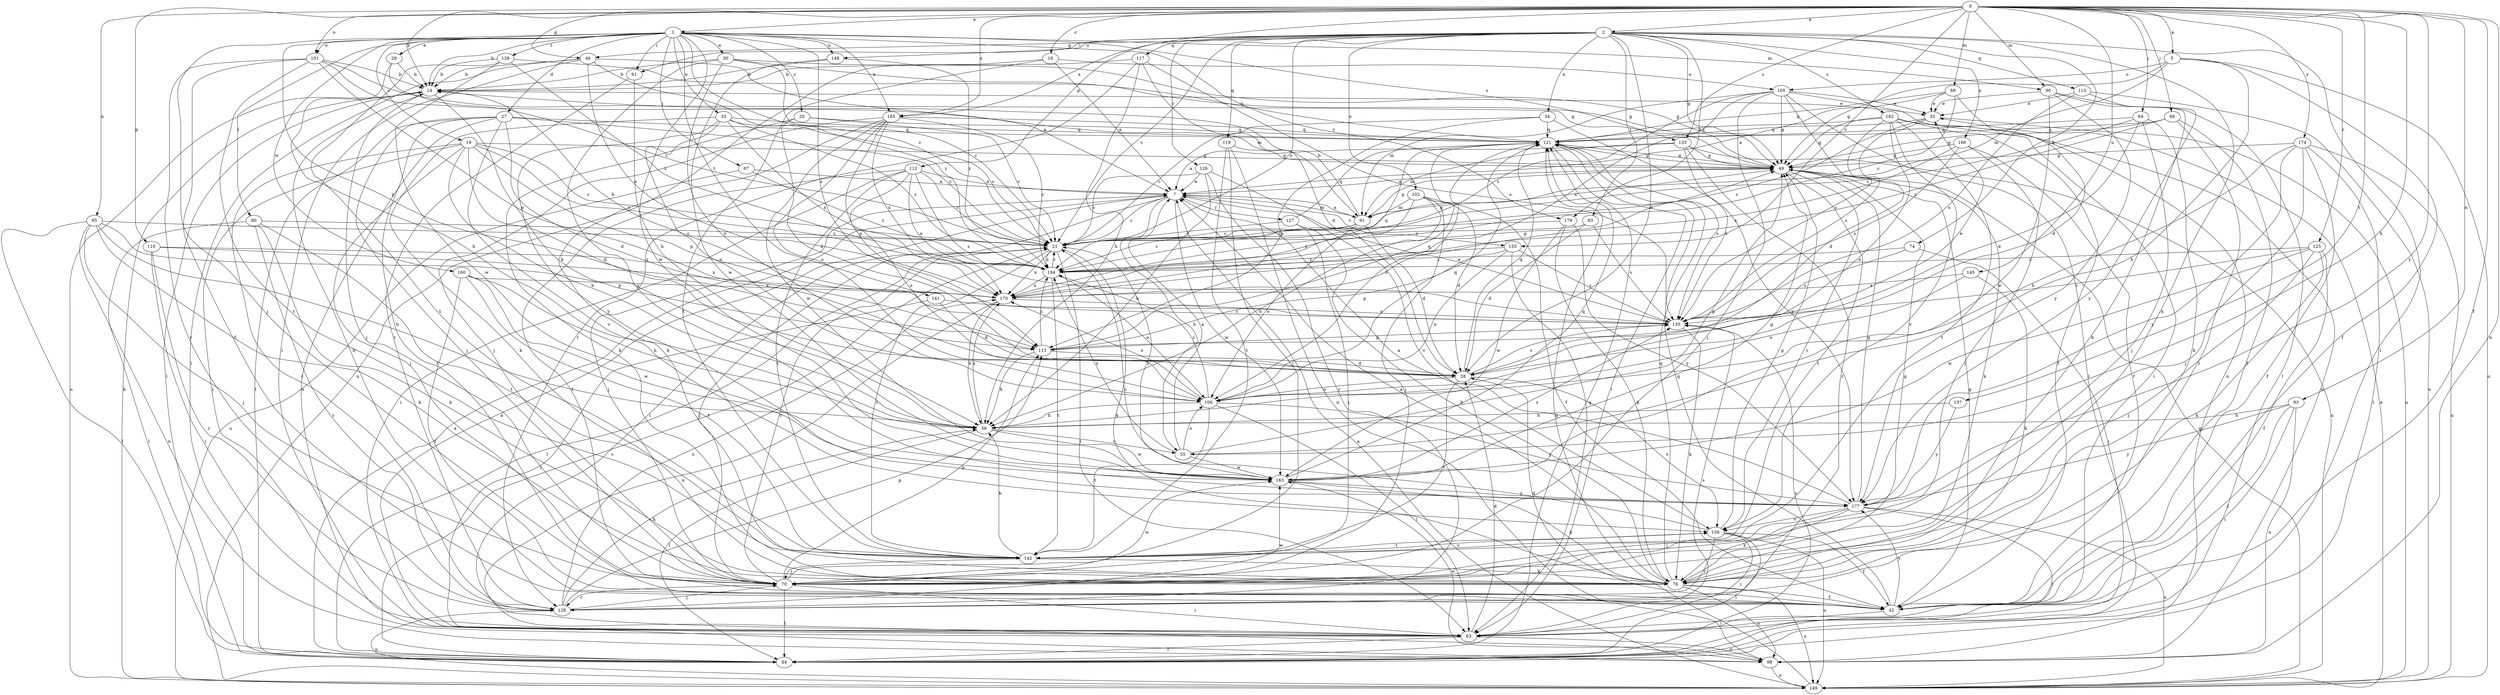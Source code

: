 strict digraph  {
0;
1;
2;
5;
7;
14;
16;
19;
20;
21;
27;
28;
29;
30;
33;
34;
35;
42;
46;
49;
55;
56;
61;
63;
64;
66;
67;
70;
74;
76;
80;
83;
84;
89;
90;
91;
93;
95;
98;
101;
102;
105;
106;
110;
112;
113;
115;
117;
119;
121;
125;
126;
127;
128;
133;
135;
137;
138;
141;
142;
145;
148;
149;
155;
156;
160;
163;
165;
166;
170;
174;
177;
179;
182;
184;
0 -> 1  [label=a];
0 -> 2  [label=a];
0 -> 5  [label=a];
0 -> 14  [label=b];
0 -> 16  [label=c];
0 -> 42  [label=f];
0 -> 46  [label=g];
0 -> 55  [label=h];
0 -> 64  [label=j];
0 -> 66  [label=j];
0 -> 89  [label=m];
0 -> 90  [label=m];
0 -> 93  [label=n];
0 -> 95  [label=n];
0 -> 98  [label=n];
0 -> 101  [label=o];
0 -> 110  [label=p];
0 -> 112  [label=p];
0 -> 125  [label=r];
0 -> 133  [label=s];
0 -> 137  [label=t];
0 -> 145  [label=u];
0 -> 155  [label=v];
0 -> 165  [label=x];
0 -> 174  [label=y];
0 -> 177  [label=y];
1 -> 14  [label=b];
1 -> 19  [label=c];
1 -> 20  [label=c];
1 -> 21  [label=c];
1 -> 27  [label=d];
1 -> 29  [label=e];
1 -> 30  [label=e];
1 -> 33  [label=e];
1 -> 61  [label=i];
1 -> 67  [label=j];
1 -> 70  [label=j];
1 -> 80  [label=l];
1 -> 90  [label=m];
1 -> 101  [label=o];
1 -> 113  [label=p];
1 -> 133  [label=s];
1 -> 135  [label=s];
1 -> 138  [label=t];
1 -> 141  [label=t];
1 -> 148  [label=u];
1 -> 160  [label=w];
1 -> 163  [label=w];
1 -> 165  [label=x];
1 -> 179  [label=z];
2 -> 21  [label=c];
2 -> 28  [label=d];
2 -> 34  [label=e];
2 -> 46  [label=g];
2 -> 49  [label=g];
2 -> 61  [label=i];
2 -> 74  [label=k];
2 -> 76  [label=k];
2 -> 83  [label=l];
2 -> 84  [label=l];
2 -> 102  [label=o];
2 -> 115  [label=q];
2 -> 117  [label=q];
2 -> 119  [label=q];
2 -> 126  [label=r];
2 -> 148  [label=u];
2 -> 165  [label=x];
2 -> 166  [label=x];
2 -> 179  [label=z];
2 -> 182  [label=z];
2 -> 184  [label=z];
5 -> 42  [label=f];
5 -> 49  [label=g];
5 -> 55  [label=h];
5 -> 91  [label=m];
5 -> 105  [label=o];
5 -> 149  [label=u];
7 -> 21  [label=c];
7 -> 55  [label=h];
7 -> 63  [label=i];
7 -> 70  [label=j];
7 -> 91  [label=m];
7 -> 127  [label=r];
7 -> 155  [label=v];
7 -> 163  [label=w];
14 -> 35  [label=e];
14 -> 56  [label=h];
14 -> 70  [label=j];
14 -> 84  [label=l];
14 -> 149  [label=u];
16 -> 7  [label=a];
16 -> 105  [label=o];
16 -> 142  [label=t];
16 -> 149  [label=u];
19 -> 21  [label=c];
19 -> 28  [label=d];
19 -> 49  [label=g];
19 -> 56  [label=h];
19 -> 63  [label=i];
19 -> 70  [label=j];
19 -> 113  [label=p];
19 -> 128  [label=r];
19 -> 184  [label=z];
20 -> 21  [label=c];
20 -> 28  [label=d];
20 -> 76  [label=k];
20 -> 121  [label=q];
21 -> 49  [label=g];
21 -> 63  [label=i];
21 -> 70  [label=j];
21 -> 76  [label=k];
21 -> 84  [label=l];
21 -> 142  [label=t];
21 -> 170  [label=x];
21 -> 184  [label=z];
27 -> 21  [label=c];
27 -> 28  [label=d];
27 -> 42  [label=f];
27 -> 70  [label=j];
27 -> 84  [label=l];
27 -> 98  [label=n];
27 -> 121  [label=q];
27 -> 156  [label=v];
28 -> 106  [label=o];
28 -> 121  [label=q];
28 -> 135  [label=s];
28 -> 142  [label=t];
28 -> 156  [label=v];
29 -> 14  [label=b];
29 -> 21  [label=c];
29 -> 56  [label=h];
30 -> 14  [label=b];
30 -> 21  [label=c];
30 -> 49  [label=g];
30 -> 106  [label=o];
30 -> 121  [label=q];
30 -> 177  [label=y];
33 -> 21  [label=c];
33 -> 76  [label=k];
33 -> 106  [label=o];
33 -> 121  [label=q];
33 -> 170  [label=x];
33 -> 177  [label=y];
33 -> 184  [label=z];
34 -> 21  [label=c];
34 -> 113  [label=p];
34 -> 121  [label=q];
34 -> 177  [label=y];
35 -> 121  [label=q];
35 -> 135  [label=s];
35 -> 149  [label=u];
35 -> 184  [label=z];
42 -> 14  [label=b];
42 -> 28  [label=d];
42 -> 49  [label=g];
42 -> 63  [label=i];
42 -> 121  [label=q];
42 -> 177  [label=y];
46 -> 7  [label=a];
46 -> 14  [label=b];
46 -> 63  [label=i];
46 -> 84  [label=l];
46 -> 170  [label=x];
46 -> 184  [label=z];
49 -> 7  [label=a];
49 -> 76  [label=k];
49 -> 121  [label=q];
49 -> 142  [label=t];
49 -> 156  [label=v];
55 -> 7  [label=a];
55 -> 49  [label=g];
55 -> 106  [label=o];
55 -> 163  [label=w];
55 -> 184  [label=z];
56 -> 84  [label=l];
56 -> 163  [label=w];
56 -> 170  [label=x];
56 -> 55  [label=v];
61 -> 56  [label=h];
61 -> 128  [label=r];
63 -> 7  [label=a];
63 -> 28  [label=d];
63 -> 84  [label=l];
63 -> 98  [label=n];
63 -> 135  [label=s];
64 -> 21  [label=c];
64 -> 28  [label=d];
64 -> 70  [label=j];
64 -> 76  [label=k];
64 -> 121  [label=q];
66 -> 42  [label=f];
66 -> 49  [label=g];
66 -> 121  [label=q];
66 -> 128  [label=r];
66 -> 184  [label=z];
67 -> 7  [label=a];
67 -> 149  [label=u];
67 -> 184  [label=z];
70 -> 21  [label=c];
70 -> 63  [label=i];
70 -> 84  [label=l];
70 -> 113  [label=p];
70 -> 128  [label=r];
70 -> 163  [label=w];
74 -> 63  [label=i];
74 -> 135  [label=s];
74 -> 184  [label=z];
76 -> 7  [label=a];
76 -> 42  [label=f];
76 -> 49  [label=g];
76 -> 98  [label=n];
76 -> 121  [label=q];
76 -> 149  [label=u];
80 -> 21  [label=c];
80 -> 76  [label=k];
80 -> 84  [label=l];
80 -> 128  [label=r];
80 -> 142  [label=t];
83 -> 21  [label=c];
83 -> 28  [label=d];
83 -> 135  [label=s];
84 -> 7  [label=a];
84 -> 21  [label=c];
84 -> 121  [label=q];
84 -> 135  [label=s];
89 -> 7  [label=a];
89 -> 21  [label=c];
89 -> 28  [label=d];
89 -> 35  [label=e];
89 -> 121  [label=q];
90 -> 35  [label=e];
90 -> 76  [label=k];
90 -> 84  [label=l];
90 -> 163  [label=w];
90 -> 177  [label=y];
91 -> 7  [label=a];
91 -> 14  [label=b];
91 -> 21  [label=c];
91 -> 28  [label=d];
91 -> 49  [label=g];
91 -> 106  [label=o];
91 -> 184  [label=z];
93 -> 42  [label=f];
93 -> 56  [label=h];
93 -> 63  [label=i];
93 -> 98  [label=n];
93 -> 177  [label=y];
95 -> 21  [label=c];
95 -> 56  [label=h];
95 -> 70  [label=j];
95 -> 76  [label=k];
95 -> 84  [label=l];
95 -> 98  [label=n];
95 -> 113  [label=p];
98 -> 149  [label=u];
98 -> 163  [label=w];
101 -> 14  [label=b];
101 -> 42  [label=f];
101 -> 49  [label=g];
101 -> 91  [label=m];
101 -> 113  [label=p];
101 -> 128  [label=r];
101 -> 142  [label=t];
102 -> 28  [label=d];
102 -> 42  [label=f];
102 -> 56  [label=h];
102 -> 70  [label=j];
102 -> 91  [label=m];
102 -> 170  [label=x];
105 -> 35  [label=e];
105 -> 49  [label=g];
105 -> 70  [label=j];
105 -> 84  [label=l];
105 -> 91  [label=m];
105 -> 98  [label=n];
105 -> 135  [label=s];
105 -> 170  [label=x];
105 -> 184  [label=z];
106 -> 56  [label=h];
106 -> 63  [label=i];
106 -> 121  [label=q];
106 -> 142  [label=t];
106 -> 170  [label=x];
106 -> 177  [label=y];
106 -> 184  [label=z];
110 -> 63  [label=i];
110 -> 128  [label=r];
110 -> 170  [label=x];
110 -> 184  [label=z];
112 -> 7  [label=a];
112 -> 21  [label=c];
112 -> 42  [label=f];
112 -> 63  [label=i];
112 -> 106  [label=o];
112 -> 135  [label=s];
112 -> 142  [label=t];
112 -> 170  [label=x];
113 -> 28  [label=d];
113 -> 35  [label=e];
113 -> 56  [label=h];
113 -> 121  [label=q];
113 -> 184  [label=z];
115 -> 35  [label=e];
115 -> 135  [label=s];
115 -> 149  [label=u];
115 -> 177  [label=y];
117 -> 14  [label=b];
117 -> 28  [label=d];
117 -> 56  [label=h];
117 -> 128  [label=r];
117 -> 135  [label=s];
119 -> 49  [label=g];
119 -> 70  [label=j];
119 -> 98  [label=n];
119 -> 142  [label=t];
121 -> 49  [label=g];
121 -> 63  [label=i];
121 -> 106  [label=o];
121 -> 135  [label=s];
125 -> 42  [label=f];
125 -> 70  [label=j];
125 -> 76  [label=k];
125 -> 135  [label=s];
125 -> 163  [label=w];
125 -> 184  [label=z];
126 -> 7  [label=a];
126 -> 21  [label=c];
126 -> 56  [label=h];
126 -> 128  [label=r];
126 -> 156  [label=v];
127 -> 21  [label=c];
127 -> 70  [label=j];
127 -> 76  [label=k];
127 -> 121  [label=q];
128 -> 56  [label=h];
128 -> 70  [label=j];
128 -> 113  [label=p];
128 -> 149  [label=u];
128 -> 163  [label=w];
128 -> 170  [label=x];
133 -> 7  [label=a];
133 -> 49  [label=g];
133 -> 91  [label=m];
133 -> 128  [label=r];
133 -> 135  [label=s];
133 -> 149  [label=u];
135 -> 7  [label=a];
135 -> 76  [label=k];
135 -> 113  [label=p];
137 -> 56  [label=h];
137 -> 177  [label=y];
138 -> 14  [label=b];
138 -> 49  [label=g];
138 -> 142  [label=t];
138 -> 163  [label=w];
138 -> 184  [label=z];
141 -> 28  [label=d];
141 -> 63  [label=i];
141 -> 135  [label=s];
142 -> 56  [label=h];
142 -> 70  [label=j];
142 -> 76  [label=k];
142 -> 156  [label=v];
145 -> 76  [label=k];
145 -> 106  [label=o];
145 -> 170  [label=x];
148 -> 14  [label=b];
148 -> 163  [label=w];
148 -> 184  [label=z];
149 -> 7  [label=a];
149 -> 14  [label=b];
149 -> 35  [label=e];
149 -> 49  [label=g];
149 -> 121  [label=q];
155 -> 63  [label=i];
155 -> 106  [label=o];
155 -> 113  [label=p];
155 -> 135  [label=s];
155 -> 184  [label=z];
156 -> 21  [label=c];
156 -> 42  [label=f];
156 -> 49  [label=g];
156 -> 63  [label=i];
156 -> 84  [label=l];
156 -> 128  [label=r];
156 -> 142  [label=t];
156 -> 149  [label=u];
160 -> 42  [label=f];
160 -> 56  [label=h];
160 -> 142  [label=t];
160 -> 163  [label=w];
160 -> 170  [label=x];
163 -> 21  [label=c];
163 -> 49  [label=g];
163 -> 76  [label=k];
163 -> 121  [label=q];
163 -> 135  [label=s];
163 -> 177  [label=y];
165 -> 70  [label=j];
165 -> 76  [label=k];
165 -> 106  [label=o];
165 -> 113  [label=p];
165 -> 121  [label=q];
165 -> 163  [label=w];
165 -> 170  [label=x];
165 -> 184  [label=z];
166 -> 42  [label=f];
166 -> 49  [label=g];
166 -> 70  [label=j];
166 -> 135  [label=s];
166 -> 170  [label=x];
170 -> 14  [label=b];
170 -> 49  [label=g];
170 -> 56  [label=h];
170 -> 98  [label=n];
170 -> 121  [label=q];
170 -> 135  [label=s];
174 -> 42  [label=f];
174 -> 49  [label=g];
174 -> 56  [label=h];
174 -> 70  [label=j];
174 -> 84  [label=l];
174 -> 149  [label=u];
174 -> 177  [label=y];
177 -> 7  [label=a];
177 -> 49  [label=g];
177 -> 70  [label=j];
177 -> 76  [label=k];
177 -> 84  [label=l];
177 -> 149  [label=u];
177 -> 156  [label=v];
179 -> 21  [label=c];
179 -> 76  [label=k];
179 -> 163  [label=w];
179 -> 177  [label=y];
182 -> 28  [label=d];
182 -> 42  [label=f];
182 -> 49  [label=g];
182 -> 63  [label=i];
182 -> 98  [label=n];
182 -> 106  [label=o];
182 -> 121  [label=q];
182 -> 142  [label=t];
182 -> 156  [label=v];
184 -> 21  [label=c];
184 -> 106  [label=o];
184 -> 142  [label=t];
184 -> 170  [label=x];
}
